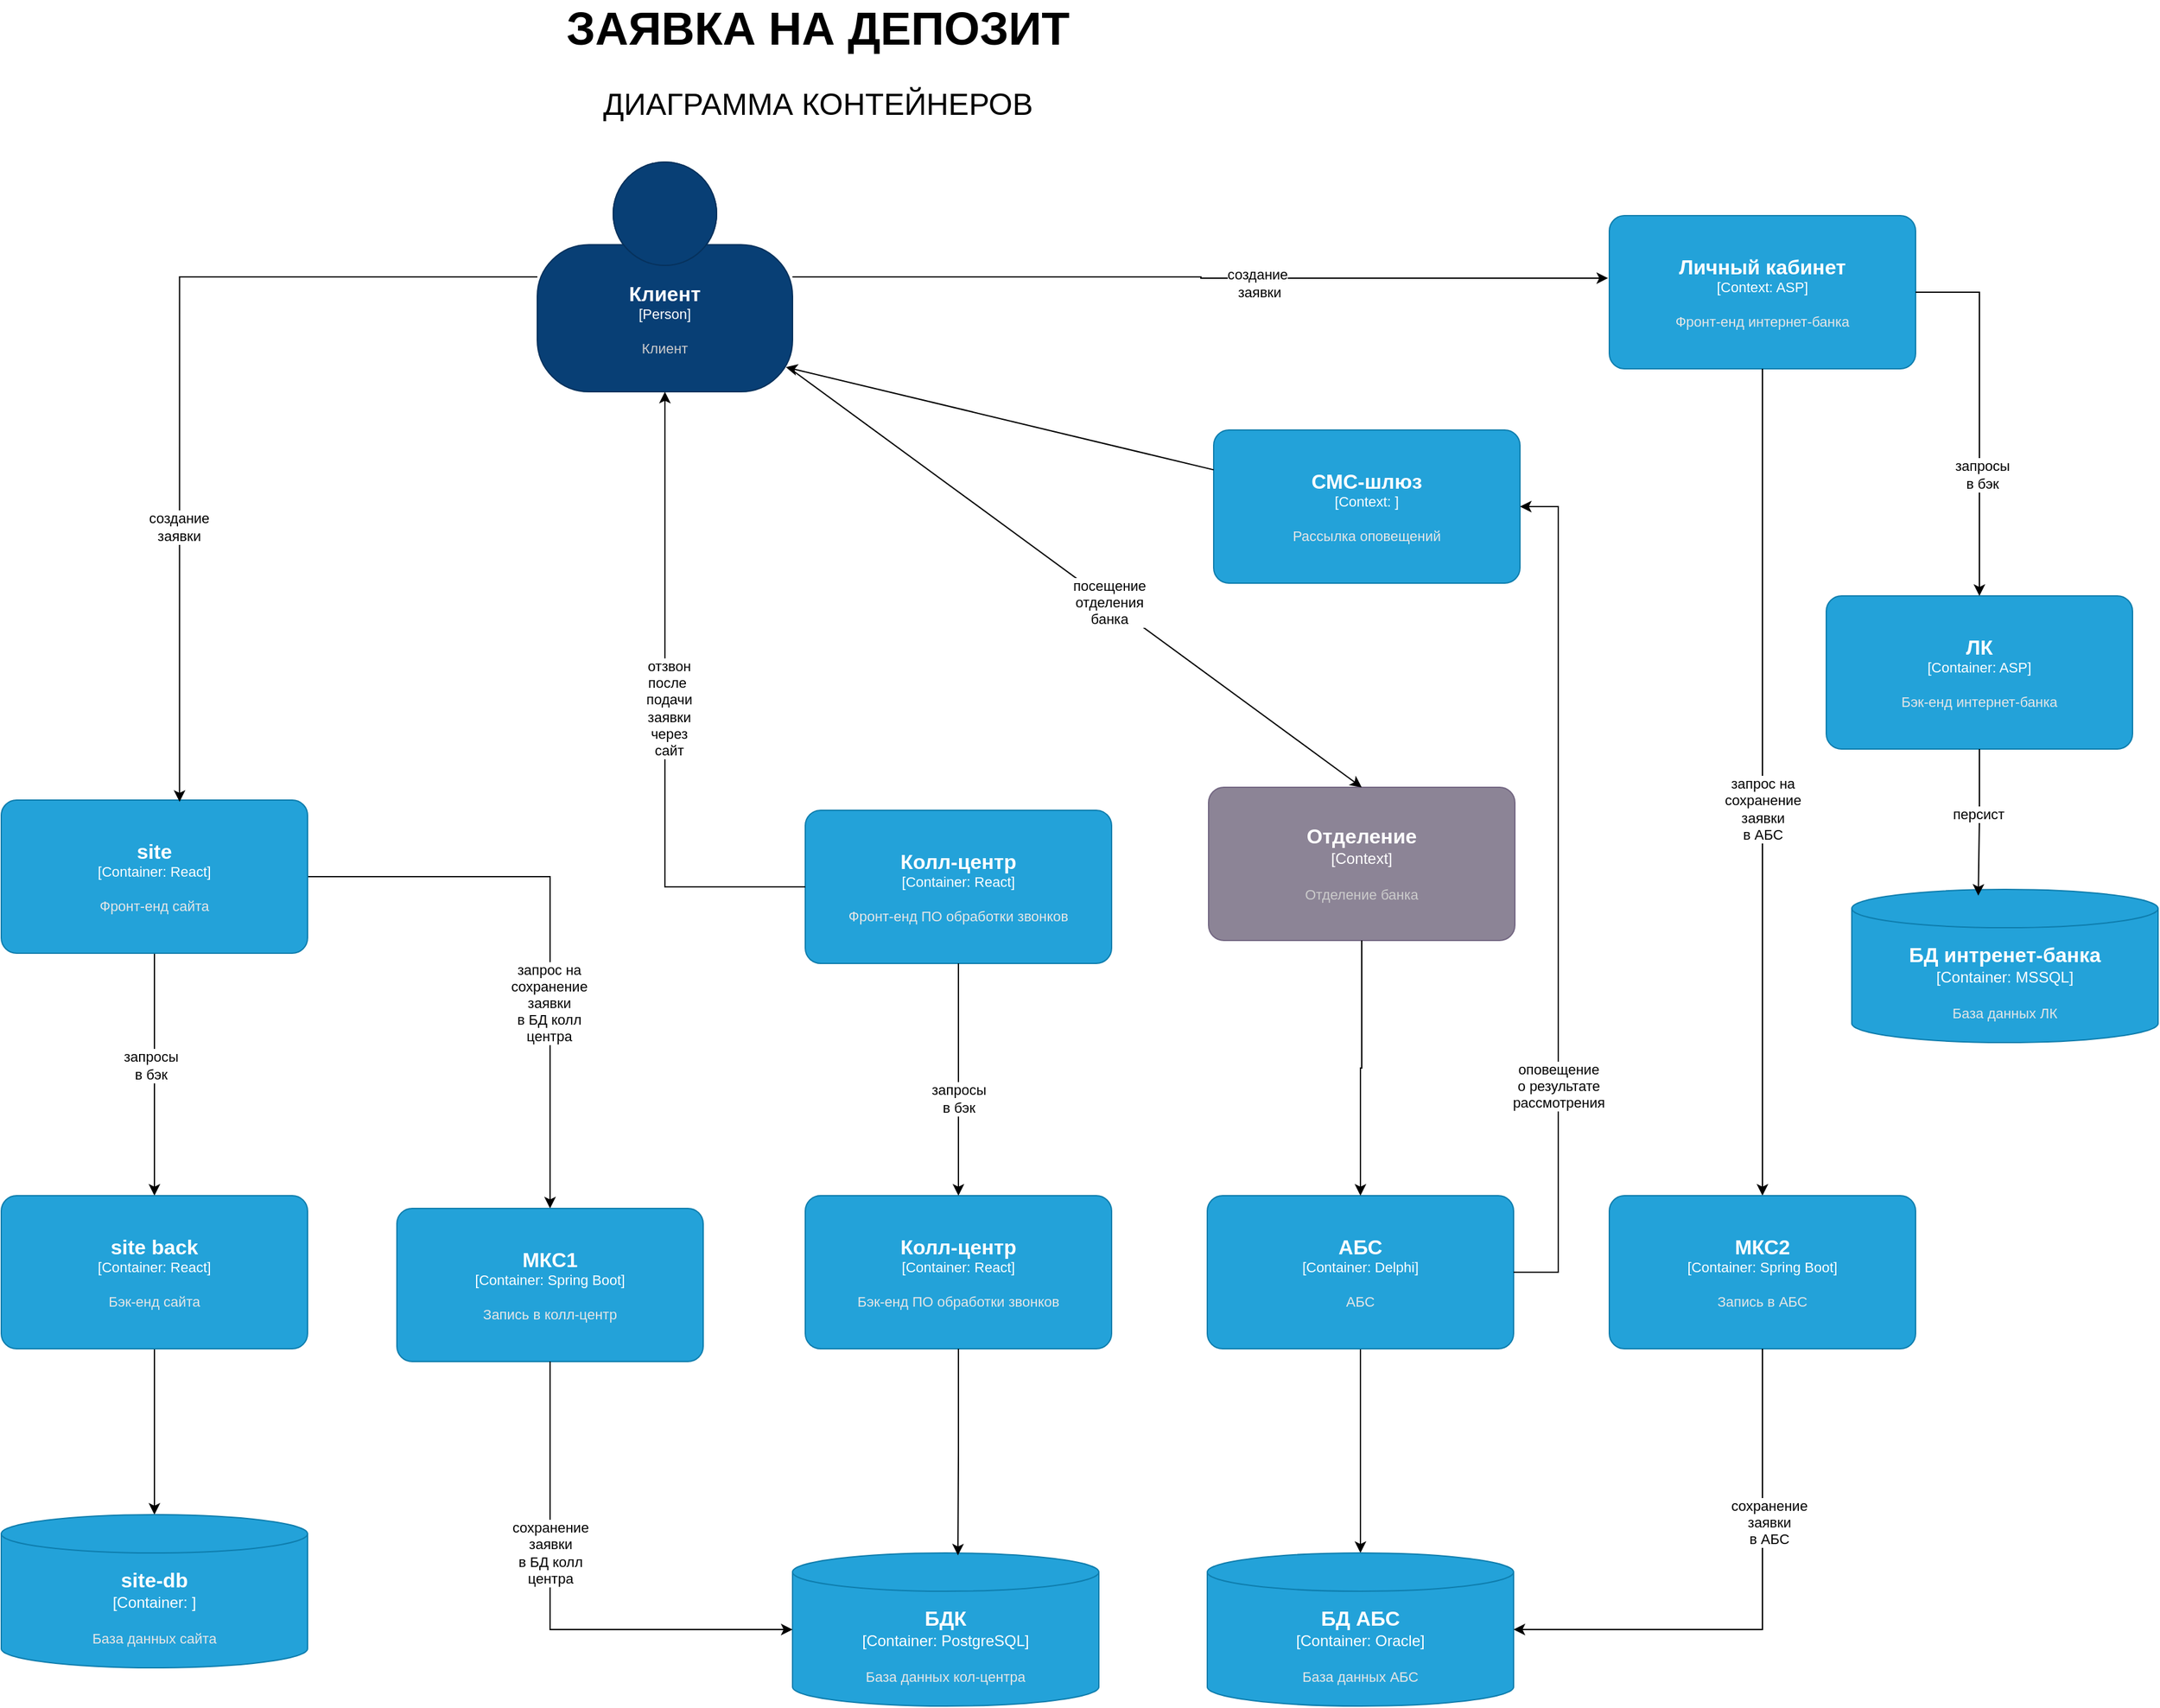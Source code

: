 <mxfile version="25.0.2">
  <diagram name="Page-1" id="MmIHik43HimOuQ7mUpIC">
    <mxGraphModel dx="931" dy="2031" grid="1" gridSize="10" guides="1" tooltips="1" connect="1" arrows="1" fold="1" page="1" pageScale="1" pageWidth="850" pageHeight="1100" math="0" shadow="0">
      <root>
        <mxCell id="0" />
        <mxCell id="1" parent="0" />
        <object placeholders="1" c4Name="Клиент" c4Type="Person" c4Description="Клиент" label="&lt;font style=&quot;font-size: 16px&quot;&gt;&lt;b&gt;%c4Name%&lt;/b&gt;&lt;/font&gt;&lt;div&gt;[%c4Type%]&lt;/div&gt;&lt;br&gt;&lt;div&gt;&lt;font style=&quot;font-size: 11px&quot;&gt;&lt;font color=&quot;#cccccc&quot;&gt;%c4Description%&lt;/font&gt;&lt;/div&gt;" id="OG3AnWUGt1m17AZRA_l--1">
          <mxCell style="html=1;fontSize=11;dashed=0;whiteSpace=wrap;fillColor=#083F75;strokeColor=#06315C;fontColor=#ffffff;shape=mxgraph.c4.person2;align=center;metaEdit=1;points=[[0.5,0,0],[1,0.5,0],[1,0.75,0],[0.75,1,0],[0.5,1,0],[0.25,1,0],[0,0.75,0],[0,0.5,0]];resizable=0;" parent="1" vertex="1">
            <mxGeometry x="1600" y="80" width="200" height="180" as="geometry" />
          </mxCell>
        </object>
        <mxCell id="OG3AnWUGt1m17AZRA_l--12" style="edgeStyle=orthogonalEdgeStyle;rounded=0;orthogonalLoop=1;jettySize=auto;html=1;entryX=-0.004;entryY=0.408;entryDx=0;entryDy=0;entryPerimeter=0;" parent="1" source="OG3AnWUGt1m17AZRA_l--1" target="DwFzjTZeQUpSK4uyvUlI-3" edge="1">
          <mxGeometry relative="1" as="geometry">
            <mxPoint x="1500" y="140" as="targetPoint" />
          </mxGeometry>
        </mxCell>
        <mxCell id="8X3rWXkJx_iWCUfQab2U-19" value="создание&lt;div&gt;&amp;nbsp;заявки&lt;/div&gt;" style="edgeLabel;html=1;align=center;verticalAlign=middle;resizable=0;points=[];" vertex="1" connectable="0" parent="OG3AnWUGt1m17AZRA_l--12">
          <mxGeometry x="0.144" y="-4" relative="1" as="geometry">
            <mxPoint x="-1" as="offset" />
          </mxGeometry>
        </mxCell>
        <mxCell id="_szsCtnkMlDFXV1zqoDQ-9" style="edgeStyle=orthogonalEdgeStyle;rounded=0;orthogonalLoop=1;jettySize=auto;html=1;entryX=0.5;entryY=0;entryDx=0;entryDy=0;entryPerimeter=0;" parent="1" source="DwFzjTZeQUpSK4uyvUlI-1" target="_szsCtnkMlDFXV1zqoDQ-8" edge="1">
          <mxGeometry relative="1" as="geometry" />
        </mxCell>
        <mxCell id="8X3rWXkJx_iWCUfQab2U-31" value="запросы&lt;div&gt;в бэк&lt;/div&gt;" style="edgeLabel;html=1;align=center;verticalAlign=middle;resizable=0;points=[];" vertex="1" connectable="0" parent="_szsCtnkMlDFXV1zqoDQ-9">
          <mxGeometry x="-0.075" y="-3" relative="1" as="geometry">
            <mxPoint as="offset" />
          </mxGeometry>
        </mxCell>
        <mxCell id="8X3rWXkJx_iWCUfQab2U-13" style="edgeStyle=orthogonalEdgeStyle;rounded=0;orthogonalLoop=1;jettySize=auto;html=1;" edge="1" parent="1" source="DwFzjTZeQUpSK4uyvUlI-1" target="_szsCtnkMlDFXV1zqoDQ-15">
          <mxGeometry relative="1" as="geometry" />
        </mxCell>
        <mxCell id="8X3rWXkJx_iWCUfQab2U-28" value="&lt;div&gt;запрос на&lt;/div&gt;сохранение&lt;div&gt;заявки&lt;/div&gt;&lt;div&gt;в БД колл&lt;/div&gt;&lt;div&gt;центра&lt;/div&gt;" style="edgeLabel;html=1;align=center;verticalAlign=middle;resizable=0;points=[];" vertex="1" connectable="0" parent="8X3rWXkJx_iWCUfQab2U-13">
          <mxGeometry x="0.282" y="-1" relative="1" as="geometry">
            <mxPoint as="offset" />
          </mxGeometry>
        </mxCell>
        <object placeholders="1" c4Name="site" c4Type="Container" c4Technology="React" c4Description="Фронт-енд сайта" label="&lt;font style=&quot;font-size: 16px&quot;&gt;&lt;b&gt;%c4Name%&lt;/b&gt;&lt;/font&gt;&lt;div&gt;[%c4Type%: %c4Technology%]&lt;/div&gt;&lt;br&gt;&lt;div&gt;&lt;font style=&quot;font-size: 11px&quot;&gt;&lt;font color=&quot;#E6E6E6&quot;&gt;%c4Description%&lt;/font&gt;&lt;/div&gt;" id="DwFzjTZeQUpSK4uyvUlI-1">
          <mxCell style="rounded=1;whiteSpace=wrap;html=1;fontSize=11;labelBackgroundColor=none;fillColor=#23A2D9;fontColor=#ffffff;align=center;arcSize=10;strokeColor=#0E7DAD;metaEdit=1;resizable=0;points=[[0.25,0,0],[0.5,0,0],[0.75,0,0],[1,0.25,0],[1,0.5,0],[1,0.75,0],[0.75,1,0],[0.5,1,0],[0.25,1,0],[0,0.75,0],[0,0.5,0],[0,0.25,0]];" parent="1" vertex="1">
            <mxGeometry x="1180" y="580" width="240" height="120" as="geometry" />
          </mxCell>
        </object>
        <mxCell id="DwFzjTZeQUpSK4uyvUlI-2" style="edgeStyle=orthogonalEdgeStyle;rounded=0;orthogonalLoop=1;jettySize=auto;html=1;entryX=0.582;entryY=0.011;entryDx=0;entryDy=0;entryPerimeter=0;" parent="1" source="OG3AnWUGt1m17AZRA_l--1" target="DwFzjTZeQUpSK4uyvUlI-1" edge="1">
          <mxGeometry relative="1" as="geometry" />
        </mxCell>
        <mxCell id="8X3rWXkJx_iWCUfQab2U-18" value="создание&lt;div&gt;заявки&lt;/div&gt;" style="edgeLabel;html=1;align=center;verticalAlign=middle;resizable=0;points=[];" vertex="1" connectable="0" parent="DwFzjTZeQUpSK4uyvUlI-2">
          <mxGeometry x="0.376" y="-1" relative="1" as="geometry">
            <mxPoint as="offset" />
          </mxGeometry>
        </mxCell>
        <object placeholders="1" c4Name="Личный кабинет" c4Type="Context" c4Technology="ASP" c4Description="Фронт-енд интернет-банка" label="&lt;font style=&quot;font-size: 16px&quot;&gt;&lt;b&gt;%c4Name%&lt;/b&gt;&lt;/font&gt;&lt;div&gt;[%c4Type%: %c4Technology%]&lt;/div&gt;&lt;br&gt;&lt;div&gt;&lt;font style=&quot;font-size: 11px&quot;&gt;&lt;font color=&quot;#E6E6E6&quot;&gt;%c4Description%&lt;/font&gt;&lt;/div&gt;" id="DwFzjTZeQUpSK4uyvUlI-3">
          <mxCell style="rounded=1;whiteSpace=wrap;html=1;fontSize=11;labelBackgroundColor=none;fillColor=#23A2D9;fontColor=#ffffff;align=center;arcSize=10;strokeColor=#0E7DAD;metaEdit=1;resizable=0;points=[[0.25,0,0],[0.5,0,0],[0.75,0,0],[1,0.25,0],[1,0.5,0],[1,0.75,0],[0.75,1,0],[0.5,1,0],[0.25,1,0],[0,0.75,0],[0,0.5,0],[0,0.25,0]];" parent="1" vertex="1">
            <mxGeometry x="2440" y="122" width="240" height="120" as="geometry" />
          </mxCell>
        </object>
        <object placeholders="1" c4Name="Колл-центр" c4Type="Container" c4Technology="React" c4Description="Фронт-енд ПО обработки звонков" label="&lt;font style=&quot;font-size: 16px&quot;&gt;&lt;b&gt;%c4Name%&lt;/b&gt;&lt;/font&gt;&lt;div&gt;[%c4Type%: %c4Technology%]&lt;/div&gt;&lt;br&gt;&lt;div&gt;&lt;font style=&quot;font-size: 11px&quot;&gt;&lt;font color=&quot;#E6E6E6&quot;&gt;%c4Description%&lt;/font&gt;&lt;/div&gt;" id="DwFzjTZeQUpSK4uyvUlI-4">
          <mxCell style="rounded=1;whiteSpace=wrap;html=1;fontSize=11;labelBackgroundColor=none;fillColor=#23A2D9;fontColor=#ffffff;align=center;arcSize=10;strokeColor=#0E7DAD;metaEdit=1;resizable=0;points=[[0.25,0,0],[0.5,0,0],[0.75,0,0],[1,0.25,0],[1,0.5,0],[1,0.75,0],[0.75,1,0],[0.5,1,0],[0.25,1,0],[0,0.75,0],[0,0.5,0],[0,0.25,0]];" parent="1" vertex="1">
            <mxGeometry x="1810" y="588" width="240" height="120" as="geometry" />
          </mxCell>
        </object>
        <mxCell id="DwFzjTZeQUpSK4uyvUlI-6" style="edgeStyle=orthogonalEdgeStyle;rounded=0;orthogonalLoop=1;jettySize=auto;html=1;entryX=0.5;entryY=1;entryDx=0;entryDy=0;entryPerimeter=0;" parent="1" source="DwFzjTZeQUpSK4uyvUlI-4" target="OG3AnWUGt1m17AZRA_l--1" edge="1">
          <mxGeometry relative="1" as="geometry" />
        </mxCell>
        <mxCell id="8X3rWXkJx_iWCUfQab2U-27" value="отзвон&lt;div&gt;после&amp;nbsp;&lt;/div&gt;&lt;div&gt;подачи&lt;/div&gt;&lt;div&gt;заявки&lt;/div&gt;&lt;div&gt;через&lt;/div&gt;&lt;div&gt;сайт&lt;/div&gt;" style="edgeLabel;html=1;align=center;verticalAlign=middle;resizable=0;points=[];" vertex="1" connectable="0" parent="DwFzjTZeQUpSK4uyvUlI-6">
          <mxGeometry x="0.005" y="-3" relative="1" as="geometry">
            <mxPoint as="offset" />
          </mxGeometry>
        </mxCell>
        <object placeholders="1" c4Name="СМС-шлюз" c4Type="Context" c4Technology="" c4Description="Рассылка оповещений" label="&lt;font style=&quot;font-size: 16px&quot;&gt;&lt;b&gt;%c4Name%&lt;/b&gt;&lt;/font&gt;&lt;div&gt;[%c4Type%: %c4Technology%]&lt;/div&gt;&lt;br&gt;&lt;div&gt;&lt;font style=&quot;font-size: 11px&quot;&gt;&lt;font color=&quot;#E6E6E6&quot;&gt;%c4Description%&lt;/font&gt;&lt;/div&gt;" id="DwFzjTZeQUpSK4uyvUlI-8">
          <mxCell style="rounded=1;whiteSpace=wrap;html=1;fontSize=11;labelBackgroundColor=none;fillColor=#23A2D9;fontColor=#ffffff;align=center;arcSize=10;strokeColor=#0E7DAD;metaEdit=1;resizable=0;points=[[0.25,0,0],[0.5,0,0],[0.75,0,0],[1,0.25,0],[1,0.5,0],[1,0.75,0],[0.75,1,0],[0.5,1,0],[0.25,1,0],[0,0.75,0],[0,0.5,0],[0,0.25,0]];" parent="1" vertex="1">
            <mxGeometry x="2130" y="290" width="240" height="120" as="geometry" />
          </mxCell>
        </object>
        <mxCell id="DwFzjTZeQUpSK4uyvUlI-11" style="rounded=0;orthogonalLoop=1;jettySize=auto;html=1;entryX=0.974;entryY=0.893;entryDx=0;entryDy=0;entryPerimeter=0;" parent="1" source="DwFzjTZeQUpSK4uyvUlI-8" target="OG3AnWUGt1m17AZRA_l--1" edge="1">
          <mxGeometry relative="1" as="geometry" />
        </mxCell>
        <object placeholders="1" c4Name="Отделение" c4Type="Context" c4Description="Отделение банка" label="&lt;font style=&quot;font-size: 16px&quot;&gt;&lt;b&gt;%c4Name%&lt;/b&gt;&lt;/font&gt;&lt;div&gt;[%c4Type%]&lt;/div&gt;&lt;br&gt;&lt;div&gt;&lt;font style=&quot;font-size: 11px&quot;&gt;&lt;font color=&quot;#cccccc&quot;&gt;%c4Description%&lt;/font&gt;&lt;/div&gt;" c4Technology="Клиент АБС" id="_szsCtnkMlDFXV1zqoDQ-1">
          <mxCell style="rounded=1;whiteSpace=wrap;html=1;labelBackgroundColor=none;fillColor=#8C8496;fontColor=#ffffff;align=center;arcSize=10;strokeColor=#736782;metaEdit=1;resizable=0;points=[[0.25,0,0],[0.5,0,0],[0.75,0,0],[1,0.25,0],[1,0.5,0],[1,0.75,0],[0.75,1,0],[0.5,1,0],[0.25,1,0],[0,0.75,0],[0,0.5,0],[0,0.25,0]];" parent="1" vertex="1">
            <mxGeometry x="2126" y="570" width="240" height="120" as="geometry" />
          </mxCell>
        </object>
        <mxCell id="_szsCtnkMlDFXV1zqoDQ-2" style="rounded=0;orthogonalLoop=1;jettySize=auto;html=1;entryX=0.5;entryY=0;entryDx=0;entryDy=0;entryPerimeter=0;" parent="1" source="OG3AnWUGt1m17AZRA_l--1" target="_szsCtnkMlDFXV1zqoDQ-1" edge="1">
          <mxGeometry relative="1" as="geometry" />
        </mxCell>
        <mxCell id="8X3rWXkJx_iWCUfQab2U-21" value="посещение&lt;div&gt;отделения&lt;/div&gt;&lt;div&gt;банка&lt;/div&gt;" style="edgeLabel;html=1;align=center;verticalAlign=middle;resizable=0;points=[];" vertex="1" connectable="0" parent="_szsCtnkMlDFXV1zqoDQ-2">
          <mxGeometry x="0.11" relative="1" as="geometry">
            <mxPoint as="offset" />
          </mxGeometry>
        </mxCell>
        <mxCell id="_szsCtnkMlDFXV1zqoDQ-5" value="&lt;font style=&quot;font-size: 24px;&quot;&gt;ДИАГРАММА КОНТЕЙНЕРОВ&lt;/font&gt;" style="text;html=1;align=center;verticalAlign=middle;whiteSpace=wrap;rounded=0;" parent="1" vertex="1">
          <mxGeometry x="1570" y="20" width="500" height="30" as="geometry" />
        </mxCell>
        <mxCell id="_szsCtnkMlDFXV1zqoDQ-7" value="&lt;font style=&quot;font-size: 36px;&quot;&gt;&lt;b&gt;ЗАЯВКА НА ДЕПОЗИТ&lt;/b&gt;&lt;/font&gt;" style="text;html=1;align=center;verticalAlign=middle;whiteSpace=wrap;rounded=0;" parent="1" vertex="1">
          <mxGeometry x="1570" y="-40" width="500" height="30" as="geometry" />
        </mxCell>
        <mxCell id="8X3rWXkJx_iWCUfQab2U-2" style="edgeStyle=orthogonalEdgeStyle;rounded=0;orthogonalLoop=1;jettySize=auto;html=1;" edge="1" parent="1" source="_szsCtnkMlDFXV1zqoDQ-8" target="8X3rWXkJx_iWCUfQab2U-1">
          <mxGeometry relative="1" as="geometry" />
        </mxCell>
        <object placeholders="1" c4Name="site back" c4Type="Container" c4Technology="React" c4Description="Бэк-енд сайта" label="&lt;font style=&quot;font-size: 16px&quot;&gt;&lt;b&gt;%c4Name%&lt;/b&gt;&lt;/font&gt;&lt;div&gt;[%c4Type%: %c4Technology%]&lt;/div&gt;&lt;br&gt;&lt;div&gt;&lt;font style=&quot;font-size: 11px&quot;&gt;&lt;font color=&quot;#E6E6E6&quot;&gt;%c4Description%&lt;/font&gt;&lt;/div&gt;" id="_szsCtnkMlDFXV1zqoDQ-8">
          <mxCell style="rounded=1;whiteSpace=wrap;html=1;fontSize=11;labelBackgroundColor=none;fillColor=#23A2D9;fontColor=#ffffff;align=center;arcSize=10;strokeColor=#0E7DAD;metaEdit=1;resizable=0;points=[[0.25,0,0],[0.5,0,0],[0.75,0,0],[1,0.25,0],[1,0.5,0],[1,0.75,0],[0.75,1,0],[0.5,1,0],[0.25,1,0],[0,0.75,0],[0,0.5,0],[0,0.25,0]];" parent="1" vertex="1">
            <mxGeometry x="1180" y="890" width="240" height="120" as="geometry" />
          </mxCell>
        </object>
        <mxCell id="8X3rWXkJx_iWCUfQab2U-15" style="edgeStyle=orthogonalEdgeStyle;rounded=0;orthogonalLoop=1;jettySize=auto;html=1;exitX=0.5;exitY=1;exitDx=0;exitDy=0;exitPerimeter=0;" edge="1" parent="1" source="DwFzjTZeQUpSK4uyvUlI-3" target="8X3rWXkJx_iWCUfQab2U-5">
          <mxGeometry relative="1" as="geometry" />
        </mxCell>
        <mxCell id="8X3rWXkJx_iWCUfQab2U-25" value="&lt;div&gt;запрос на&lt;/div&gt;сохранение&lt;div&gt;заявки&lt;/div&gt;&lt;div&gt;в АБС&lt;/div&gt;" style="edgeLabel;html=1;align=center;verticalAlign=middle;resizable=0;points=[];" vertex="1" connectable="0" parent="8X3rWXkJx_iWCUfQab2U-15">
          <mxGeometry x="0.064" relative="1" as="geometry">
            <mxPoint as="offset" />
          </mxGeometry>
        </mxCell>
        <object placeholders="1" c4Name="ЛК" c4Type="Container" c4Technology="ASP" c4Description="Бэк-енд интернет-банка" label="&lt;font style=&quot;font-size: 16px&quot;&gt;&lt;b&gt;%c4Name%&lt;/b&gt;&lt;/font&gt;&lt;div&gt;[%c4Type%: %c4Technology%]&lt;/div&gt;&lt;br&gt;&lt;div&gt;&lt;font style=&quot;font-size: 11px&quot;&gt;&lt;font color=&quot;#E6E6E6&quot;&gt;%c4Description%&lt;/font&gt;&lt;/div&gt;" id="_szsCtnkMlDFXV1zqoDQ-10">
          <mxCell style="rounded=1;whiteSpace=wrap;html=1;fontSize=11;labelBackgroundColor=none;fillColor=#23A2D9;fontColor=#ffffff;align=center;arcSize=10;strokeColor=#0E7DAD;metaEdit=1;resizable=0;points=[[0.25,0,0],[0.5,0,0],[0.75,0,0],[1,0.25,0],[1,0.5,0],[1,0.75,0],[0.75,1,0],[0.5,1,0],[0.25,1,0],[0,0.75,0],[0,0.5,0],[0,0.25,0]];" parent="1" vertex="1">
            <mxGeometry x="2610" y="420" width="240" height="120" as="geometry" />
          </mxCell>
        </object>
        <mxCell id="_szsCtnkMlDFXV1zqoDQ-12" style="edgeStyle=orthogonalEdgeStyle;rounded=0;orthogonalLoop=1;jettySize=auto;html=1;entryX=0.5;entryY=0;entryDx=0;entryDy=0;entryPerimeter=0;exitX=1;exitY=0.5;exitDx=0;exitDy=0;exitPerimeter=0;" parent="1" source="DwFzjTZeQUpSK4uyvUlI-3" target="_szsCtnkMlDFXV1zqoDQ-10" edge="1">
          <mxGeometry relative="1" as="geometry" />
        </mxCell>
        <mxCell id="8X3rWXkJx_iWCUfQab2U-20" value="запросы&lt;div&gt;в бэк&lt;/div&gt;" style="edgeLabel;html=1;align=center;verticalAlign=middle;resizable=0;points=[];" vertex="1" connectable="0" parent="_szsCtnkMlDFXV1zqoDQ-12">
          <mxGeometry x="0.341" y="2" relative="1" as="geometry">
            <mxPoint as="offset" />
          </mxGeometry>
        </mxCell>
        <object placeholders="1" c4Name="Колл-центр" c4Type="Container" c4Technology="React" c4Description="Бэк-енд ПО обработки звонков" label="&lt;font style=&quot;font-size: 16px&quot;&gt;&lt;b&gt;%c4Name%&lt;/b&gt;&lt;/font&gt;&lt;div&gt;[%c4Type%: %c4Technology%]&lt;/div&gt;&lt;br&gt;&lt;div&gt;&lt;font style=&quot;font-size: 11px&quot;&gt;&lt;font color=&quot;#E6E6E6&quot;&gt;%c4Description%&lt;/font&gt;&lt;/div&gt;" id="_szsCtnkMlDFXV1zqoDQ-13">
          <mxCell style="rounded=1;whiteSpace=wrap;html=1;fontSize=11;labelBackgroundColor=none;fillColor=#23A2D9;fontColor=#ffffff;align=center;arcSize=10;strokeColor=#0E7DAD;metaEdit=1;resizable=0;points=[[0.25,0,0],[0.5,0,0],[0.75,0,0],[1,0.25,0],[1,0.5,0],[1,0.75,0],[0.75,1,0],[0.5,1,0],[0.25,1,0],[0,0.75,0],[0,0.5,0],[0,0.25,0]];" parent="1" vertex="1">
            <mxGeometry x="1810" y="890" width="240" height="120" as="geometry" />
          </mxCell>
        </object>
        <mxCell id="_szsCtnkMlDFXV1zqoDQ-14" style="edgeStyle=orthogonalEdgeStyle;rounded=0;orthogonalLoop=1;jettySize=auto;html=1;entryX=0.5;entryY=0;entryDx=0;entryDy=0;entryPerimeter=0;" parent="1" source="DwFzjTZeQUpSK4uyvUlI-4" target="_szsCtnkMlDFXV1zqoDQ-13" edge="1">
          <mxGeometry relative="1" as="geometry" />
        </mxCell>
        <mxCell id="8X3rWXkJx_iWCUfQab2U-32" value="запросы&lt;div&gt;в бэк&lt;/div&gt;" style="edgeLabel;html=1;align=center;verticalAlign=middle;resizable=0;points=[];" vertex="1" connectable="0" parent="_szsCtnkMlDFXV1zqoDQ-14">
          <mxGeometry x="0.162" relative="1" as="geometry">
            <mxPoint as="offset" />
          </mxGeometry>
        </mxCell>
        <object placeholders="1" c4Name="МКС1" c4Type="Container" c4Technology="Spring Boot" c4Description="Запись в колл-центр" label="&lt;font style=&quot;font-size: 16px&quot;&gt;&lt;b&gt;%c4Name%&lt;/b&gt;&lt;/font&gt;&lt;div&gt;[%c4Type%: %c4Technology%]&lt;/div&gt;&lt;br&gt;&lt;div&gt;&lt;font style=&quot;font-size: 11px&quot;&gt;&lt;font color=&quot;#E6E6E6&quot;&gt;%c4Description%&lt;/font&gt;&lt;/div&gt;" id="_szsCtnkMlDFXV1zqoDQ-15">
          <mxCell style="rounded=1;whiteSpace=wrap;html=1;fontSize=11;labelBackgroundColor=none;fillColor=#23A2D9;fontColor=#ffffff;align=center;arcSize=10;strokeColor=#0E7DAD;metaEdit=1;resizable=0;points=[[0.25,0,0],[0.5,0,0],[0.75,0,0],[1,0.25,0],[1,0.5,0],[1,0.75,0],[0.75,1,0],[0.5,1,0],[0.25,1,0],[0,0.75,0],[0,0.5,0],[0,0.25,0]];" parent="1" vertex="1">
            <mxGeometry x="1490" y="900" width="240" height="120" as="geometry" />
          </mxCell>
        </object>
        <object placeholders="1" c4Name="site-db" c4Type="Container" c4Technology="" c4Description="База данных сайта" label="&lt;font style=&quot;font-size: 16px&quot;&gt;&lt;b&gt;%c4Name%&lt;/b&gt;&lt;/font&gt;&lt;div&gt;[%c4Type%:&amp;nbsp;%c4Technology%]&lt;/div&gt;&lt;br&gt;&lt;div&gt;&lt;font style=&quot;font-size: 11px&quot;&gt;&lt;font color=&quot;#E6E6E6&quot;&gt;%c4Description%&lt;/font&gt;&lt;/div&gt;" id="8X3rWXkJx_iWCUfQab2U-1">
          <mxCell style="shape=cylinder3;size=15;whiteSpace=wrap;html=1;boundedLbl=1;rounded=0;labelBackgroundColor=none;fillColor=#23A2D9;fontSize=12;fontColor=#ffffff;align=center;strokeColor=#0E7DAD;metaEdit=1;points=[[0.5,0,0],[1,0.25,0],[1,0.5,0],[1,0.75,0],[0.5,1,0],[0,0.75,0],[0,0.5,0],[0,0.25,0]];resizable=0;" vertex="1" parent="1">
            <mxGeometry x="1180" y="1140" width="240" height="120" as="geometry" />
          </mxCell>
        </object>
        <object placeholders="1" c4Name="БДК" c4Type="Container" c4Technology="PostgreSQL" c4Description="База данных кол-центра" label="&lt;font style=&quot;font-size: 16px&quot;&gt;&lt;b&gt;%c4Name%&lt;/b&gt;&lt;/font&gt;&lt;div&gt;[%c4Type%:&amp;nbsp;%c4Technology%]&lt;/div&gt;&lt;br&gt;&lt;div&gt;&lt;font style=&quot;font-size: 11px&quot;&gt;&lt;font color=&quot;#E6E6E6&quot;&gt;%c4Description%&lt;/font&gt;&lt;/div&gt;" id="8X3rWXkJx_iWCUfQab2U-3">
          <mxCell style="shape=cylinder3;size=15;whiteSpace=wrap;html=1;boundedLbl=1;rounded=0;labelBackgroundColor=none;fillColor=#23A2D9;fontSize=12;fontColor=#ffffff;align=center;strokeColor=#0E7DAD;metaEdit=1;points=[[0.5,0,0],[1,0.25,0],[1,0.5,0],[1,0.75,0],[0.5,1,0],[0,0.75,0],[0,0.5,0],[0,0.25,0]];resizable=0;" vertex="1" parent="1">
            <mxGeometry x="1800" y="1170" width="240" height="120" as="geometry" />
          </mxCell>
        </object>
        <mxCell id="8X3rWXkJx_iWCUfQab2U-4" style="edgeStyle=orthogonalEdgeStyle;rounded=0;orthogonalLoop=1;jettySize=auto;html=1;entryX=0.54;entryY=0.016;entryDx=0;entryDy=0;entryPerimeter=0;" edge="1" parent="1" source="_szsCtnkMlDFXV1zqoDQ-13" target="8X3rWXkJx_iWCUfQab2U-3">
          <mxGeometry relative="1" as="geometry" />
        </mxCell>
        <object placeholders="1" c4Name="МКС2" c4Type="Container" c4Technology="Spring Boot" c4Description="Запись в АБС" label="&lt;font style=&quot;font-size: 16px&quot;&gt;&lt;b&gt;%c4Name%&lt;/b&gt;&lt;/font&gt;&lt;div&gt;[%c4Type%: %c4Technology%]&lt;/div&gt;&lt;br&gt;&lt;div&gt;&lt;font style=&quot;font-size: 11px&quot;&gt;&lt;font color=&quot;#E6E6E6&quot;&gt;%c4Description%&lt;/font&gt;&lt;/div&gt;" id="8X3rWXkJx_iWCUfQab2U-5">
          <mxCell style="rounded=1;whiteSpace=wrap;html=1;fontSize=11;labelBackgroundColor=none;fillColor=#23A2D9;fontColor=#ffffff;align=center;arcSize=10;strokeColor=#0E7DAD;metaEdit=1;resizable=0;points=[[0.25,0,0],[0.5,0,0],[0.75,0,0],[1,0.25,0],[1,0.5,0],[1,0.75,0],[0.75,1,0],[0.5,1,0],[0.25,1,0],[0,0.75,0],[0,0.5,0],[0,0.25,0]];" vertex="1" parent="1">
            <mxGeometry x="2440" y="890" width="240" height="120" as="geometry" />
          </mxCell>
        </object>
        <object placeholders="1" c4Name="БД интренет-банка" c4Type="Container" c4Technology="MSSQL" c4Description="База данных ЛК" label="&lt;font style=&quot;font-size: 16px&quot;&gt;&lt;b&gt;%c4Name%&lt;/b&gt;&lt;/font&gt;&lt;div&gt;[%c4Type%:&amp;nbsp;%c4Technology%]&lt;/div&gt;&lt;br&gt;&lt;div&gt;&lt;font style=&quot;font-size: 11px&quot;&gt;&lt;font color=&quot;#E6E6E6&quot;&gt;%c4Description%&lt;/font&gt;&lt;/div&gt;" id="8X3rWXkJx_iWCUfQab2U-6">
          <mxCell style="shape=cylinder3;size=15;whiteSpace=wrap;html=1;boundedLbl=1;rounded=0;labelBackgroundColor=none;fillColor=#23A2D9;fontSize=12;fontColor=#ffffff;align=center;strokeColor=#0E7DAD;metaEdit=1;points=[[0.5,0,0],[1,0.25,0],[1,0.5,0],[1,0.75,0],[0.5,1,0],[0,0.75,0],[0,0.5,0],[0,0.25,0]];resizable=0;" vertex="1" parent="1">
            <mxGeometry x="2630" y="650" width="240" height="120" as="geometry" />
          </mxCell>
        </object>
        <mxCell id="8X3rWXkJx_iWCUfQab2U-7" style="edgeStyle=orthogonalEdgeStyle;rounded=0;orthogonalLoop=1;jettySize=auto;html=1;entryX=0.413;entryY=0.041;entryDx=0;entryDy=0;entryPerimeter=0;" edge="1" parent="1" source="_szsCtnkMlDFXV1zqoDQ-10" target="8X3rWXkJx_iWCUfQab2U-6">
          <mxGeometry relative="1" as="geometry" />
        </mxCell>
        <mxCell id="8X3rWXkJx_iWCUfQab2U-24" value="персист" style="edgeLabel;html=1;align=center;verticalAlign=middle;resizable=0;points=[];" vertex="1" connectable="0" parent="8X3rWXkJx_iWCUfQab2U-7">
          <mxGeometry x="-0.119" y="-1" relative="1" as="geometry">
            <mxPoint as="offset" />
          </mxGeometry>
        </mxCell>
        <mxCell id="8X3rWXkJx_iWCUfQab2U-10" style="edgeStyle=orthogonalEdgeStyle;rounded=0;orthogonalLoop=1;jettySize=auto;html=1;" edge="1" parent="1" source="8X3rWXkJx_iWCUfQab2U-8" target="8X3rWXkJx_iWCUfQab2U-9">
          <mxGeometry relative="1" as="geometry" />
        </mxCell>
        <object placeholders="1" c4Name="АБС" c4Type="Container" c4Technology="Delphi" c4Description="АБС" label="&lt;font style=&quot;font-size: 16px&quot;&gt;&lt;b&gt;%c4Name%&lt;/b&gt;&lt;/font&gt;&lt;div&gt;[%c4Type%: %c4Technology%]&lt;/div&gt;&lt;br&gt;&lt;div&gt;&lt;font style=&quot;font-size: 11px&quot;&gt;&lt;font color=&quot;#E6E6E6&quot;&gt;%c4Description%&lt;/font&gt;&lt;/div&gt;" id="8X3rWXkJx_iWCUfQab2U-8">
          <mxCell style="rounded=1;whiteSpace=wrap;html=1;fontSize=11;labelBackgroundColor=none;fillColor=#23A2D9;fontColor=#ffffff;align=center;arcSize=10;strokeColor=#0E7DAD;metaEdit=1;resizable=0;points=[[0.25,0,0],[0.5,0,0],[0.75,0,0],[1,0.25,0],[1,0.5,0],[1,0.75,0],[0.75,1,0],[0.5,1,0],[0.25,1,0],[0,0.75,0],[0,0.5,0],[0,0.25,0]];" vertex="1" parent="1">
            <mxGeometry x="2125" y="890" width="240" height="120" as="geometry" />
          </mxCell>
        </object>
        <object placeholders="1" c4Name="БД АБС" c4Type="Container" c4Technology="Oracle" c4Description="База данных АБС" label="&lt;font style=&quot;font-size: 16px&quot;&gt;&lt;b&gt;%c4Name%&lt;/b&gt;&lt;/font&gt;&lt;div&gt;[%c4Type%:&amp;nbsp;%c4Technology%]&lt;/div&gt;&lt;br&gt;&lt;div&gt;&lt;font style=&quot;font-size: 11px&quot;&gt;&lt;font color=&quot;#E6E6E6&quot;&gt;%c4Description%&lt;/font&gt;&lt;/div&gt;" id="8X3rWXkJx_iWCUfQab2U-9">
          <mxCell style="shape=cylinder3;size=15;whiteSpace=wrap;html=1;boundedLbl=1;rounded=0;labelBackgroundColor=none;fillColor=#23A2D9;fontSize=12;fontColor=#ffffff;align=center;strokeColor=#0E7DAD;metaEdit=1;points=[[0.5,0,0],[1,0.25,0],[1,0.5,0],[1,0.75,0],[0.5,1,0],[0,0.75,0],[0,0.5,0],[0,0.25,0]];resizable=0;" vertex="1" parent="1">
            <mxGeometry x="2125" y="1170" width="240" height="120" as="geometry" />
          </mxCell>
        </object>
        <mxCell id="8X3rWXkJx_iWCUfQab2U-14" style="edgeStyle=orthogonalEdgeStyle;rounded=0;orthogonalLoop=1;jettySize=auto;html=1;entryX=0;entryY=0.5;entryDx=0;entryDy=0;entryPerimeter=0;exitX=0.5;exitY=1;exitDx=0;exitDy=0;exitPerimeter=0;" edge="1" parent="1" source="_szsCtnkMlDFXV1zqoDQ-15" target="8X3rWXkJx_iWCUfQab2U-3">
          <mxGeometry relative="1" as="geometry" />
        </mxCell>
        <mxCell id="8X3rWXkJx_iWCUfQab2U-29" value="&lt;div&gt;сохранение&lt;br&gt;&lt;/div&gt;&lt;div&gt;заявки&lt;/div&gt;&lt;div&gt;в БД колл&lt;/div&gt;&lt;div&gt;центра&lt;/div&gt;" style="edgeLabel;html=1;align=center;verticalAlign=middle;resizable=0;points=[];" vertex="1" connectable="0" parent="8X3rWXkJx_iWCUfQab2U-14">
          <mxGeometry x="-0.508" relative="1" as="geometry">
            <mxPoint y="51" as="offset" />
          </mxGeometry>
        </mxCell>
        <mxCell id="8X3rWXkJx_iWCUfQab2U-16" style="edgeStyle=orthogonalEdgeStyle;rounded=0;orthogonalLoop=1;jettySize=auto;html=1;entryX=1;entryY=0.5;entryDx=0;entryDy=0;entryPerimeter=0;exitX=0.5;exitY=1;exitDx=0;exitDy=0;exitPerimeter=0;" edge="1" parent="1" source="8X3rWXkJx_iWCUfQab2U-5" target="8X3rWXkJx_iWCUfQab2U-9">
          <mxGeometry relative="1" as="geometry" />
        </mxCell>
        <mxCell id="8X3rWXkJx_iWCUfQab2U-26" value="сохранение&lt;div&gt;заявки&lt;/div&gt;&lt;div&gt;в АБС&lt;/div&gt;" style="edgeLabel;html=1;align=center;verticalAlign=middle;resizable=0;points=[];" vertex="1" connectable="0" parent="8X3rWXkJx_iWCUfQab2U-16">
          <mxGeometry x="-0.347" y="5" relative="1" as="geometry">
            <mxPoint as="offset" />
          </mxGeometry>
        </mxCell>
        <mxCell id="8X3rWXkJx_iWCUfQab2U-17" style="edgeStyle=orthogonalEdgeStyle;rounded=0;orthogonalLoop=1;jettySize=auto;html=1;entryX=0.5;entryY=0;entryDx=0;entryDy=0;entryPerimeter=0;" edge="1" parent="1" source="_szsCtnkMlDFXV1zqoDQ-1" target="8X3rWXkJx_iWCUfQab2U-8">
          <mxGeometry relative="1" as="geometry" />
        </mxCell>
        <mxCell id="8X3rWXkJx_iWCUfQab2U-22" style="edgeStyle=orthogonalEdgeStyle;rounded=0;orthogonalLoop=1;jettySize=auto;html=1;entryX=1;entryY=0.5;entryDx=0;entryDy=0;entryPerimeter=0;exitX=1;exitY=0.5;exitDx=0;exitDy=0;exitPerimeter=0;" edge="1" parent="1" source="8X3rWXkJx_iWCUfQab2U-8" target="DwFzjTZeQUpSK4uyvUlI-8">
          <mxGeometry relative="1" as="geometry">
            <Array as="points">
              <mxPoint x="2400" y="950" />
              <mxPoint x="2400" y="350" />
            </Array>
          </mxGeometry>
        </mxCell>
        <mxCell id="8X3rWXkJx_iWCUfQab2U-23" value="оповещение&lt;div&gt;о результате&lt;/div&gt;&lt;div&gt;рассмотрения&lt;/div&gt;" style="edgeLabel;html=1;align=center;verticalAlign=middle;resizable=0;points=[];" vertex="1" connectable="0" parent="8X3rWXkJx_iWCUfQab2U-22">
          <mxGeometry x="-0.456" relative="1" as="geometry">
            <mxPoint as="offset" />
          </mxGeometry>
        </mxCell>
      </root>
    </mxGraphModel>
  </diagram>
</mxfile>
